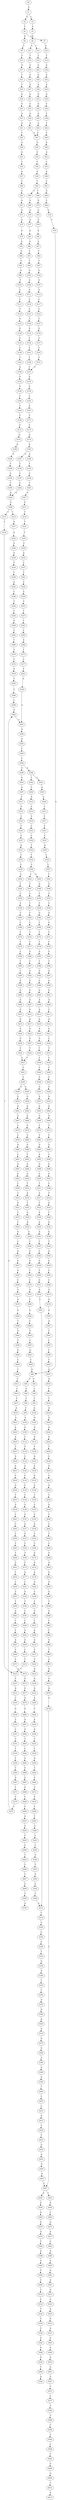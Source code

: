 strict digraph  {
	S0 -> S1 [ label = G ];
	S1 -> S2 [ label = G ];
	S1 -> S3 [ label = C ];
	S2 -> S4 [ label = T ];
	S3 -> S5 [ label = C ];
	S4 -> S6 [ label = A ];
	S4 -> S7 [ label = G ];
	S5 -> S8 [ label = G ];
	S6 -> S9 [ label = C ];
	S7 -> S10 [ label = G ];
	S8 -> S11 [ label = G ];
	S8 -> S12 [ label = C ];
	S9 -> S13 [ label = T ];
	S10 -> S14 [ label = T ];
	S11 -> S15 [ label = T ];
	S12 -> S16 [ label = T ];
	S13 -> S17 [ label = A ];
	S14 -> S18 [ label = G ];
	S15 -> S19 [ label = G ];
	S16 -> S20 [ label = G ];
	S17 -> S21 [ label = T ];
	S18 -> S22 [ label = G ];
	S19 -> S23 [ label = G ];
	S20 -> S24 [ label = G ];
	S21 -> S25 [ label = T ];
	S22 -> S26 [ label = A ];
	S23 -> S27 [ label = A ];
	S24 -> S28 [ label = A ];
	S25 -> S29 [ label = G ];
	S26 -> S30 [ label = A ];
	S27 -> S31 [ label = A ];
	S28 -> S32 [ label = A ];
	S29 -> S33 [ label = G ];
	S30 -> S34 [ label = C ];
	S31 -> S35 [ label = G ];
	S32 -> S36 [ label = G ];
	S33 -> S37 [ label = A ];
	S34 -> S38 [ label = C ];
	S35 -> S39 [ label = A ];
	S36 -> S40 [ label = A ];
	S37 -> S41 [ label = A ];
	S38 -> S42 [ label = T ];
	S39 -> S43 [ label = A ];
	S40 -> S44 [ label = A ];
	S41 -> S45 [ label = C ];
	S42 -> S46 [ label = C ];
	S43 -> S47 [ label = C ];
	S44 -> S47 [ label = C ];
	S45 -> S48 [ label = G ];
	S46 -> S49 [ label = G ];
	S47 -> S50 [ label = G ];
	S48 -> S51 [ label = G ];
	S49 -> S52 [ label = G ];
	S50 -> S53 [ label = G ];
	S51 -> S54 [ label = T ];
	S52 -> S55 [ label = C ];
	S53 -> S56 [ label = C ];
	S54 -> S57 [ label = A ];
	S55 -> S58 [ label = A ];
	S56 -> S59 [ label = A ];
	S57 -> S60 [ label = C ];
	S58 -> S61 [ label = C ];
	S59 -> S62 [ label = C ];
	S60 -> S63 [ label = G ];
	S61 -> S64 [ label = G ];
	S62 -> S65 [ label = C ];
	S62 -> S66 [ label = T ];
	S63 -> S67 [ label = A ];
	S64 -> S68 [ label = C ];
	S65 -> S69 [ label = G ];
	S66 -> S70 [ label = G ];
	S67 -> S71 [ label = A ];
	S68 -> S72 [ label = G ];
	S69 -> S73 [ label = G ];
	S70 -> S74 [ label = G ];
	S71 -> S75 [ label = G ];
	S72 -> S76 [ label = C ];
	S73 -> S77 [ label = G ];
	S74 -> S78 [ label = G ];
	S75 -> S79 [ label = A ];
	S76 -> S80 [ label = G ];
	S77 -> S81 [ label = A ];
	S78 -> S82 [ label = A ];
	S79 -> S83 [ label = A ];
	S80 -> S84 [ label = C ];
	S80 -> S85 [ label = G ];
	S81 -> S86 [ label = A ];
	S82 -> S87 [ label = A ];
	S83 -> S88 [ label = G ];
	S84 -> S89 [ label = G ];
	S85 -> S90 [ label = C ];
	S86 -> S91 [ label = T ];
	S87 -> S92 [ label = C ];
	S88 -> S93 [ label = T ];
	S89 -> S94 [ label = T ];
	S90 -> S95 [ label = T ];
	S91 -> S96 [ label = T ];
	S92 -> S97 [ label = T ];
	S93 -> S98 [ label = G ];
	S94 -> S99 [ label = C ];
	S95 -> S100 [ label = G ];
	S96 -> S101 [ label = G ];
	S97 -> S102 [ label = G ];
	S98 -> S103 [ label = T ];
	S99 -> S104 [ label = G ];
	S100 -> S105 [ label = G ];
	S101 -> S106 [ label = A ];
	S102 -> S107 [ label = G ];
	S103 -> S108 [ label = C ];
	S104 -> S109 [ label = A ];
	S105 -> S110 [ label = A ];
	S106 -> S111 [ label = A ];
	S107 -> S112 [ label = A ];
	S108 -> S113 [ label = C ];
	S109 -> S114 [ label = C ];
	S110 -> S115 [ label = A ];
	S111 -> S116 [ label = C ];
	S112 -> S117 [ label = C ];
	S113 -> S118 [ label = T ];
	S114 -> S119 [ label = G ];
	S115 -> S120 [ label = T ];
	S116 -> S121 [ label = C ];
	S117 -> S122 [ label = C ];
	S118 -> S123 [ label = G ];
	S119 -> S124 [ label = C ];
	S120 -> S125 [ label = G ];
	S121 -> S126 [ label = C ];
	S122 -> S127 [ label = C ];
	S123 -> S128 [ label = G ];
	S124 -> S129 [ label = G ];
	S125 -> S130 [ label = G ];
	S126 -> S131 [ label = G ];
	S127 -> S132 [ label = G ];
	S128 -> S133 [ label = C ];
	S129 -> S134 [ label = C ];
	S130 -> S135 [ label = G ];
	S131 -> S136 [ label = T ];
	S132 -> S137 [ label = T ];
	S133 -> S138 [ label = C ];
	S134 -> S139 [ label = C ];
	S135 -> S140 [ label = G ];
	S136 -> S141 [ label = C ];
	S137 -> S142 [ label = C ];
	S138 -> S143 [ label = T ];
	S139 -> S144 [ label = T ];
	S140 -> S145 [ label = T ];
	S141 -> S146 [ label = T ];
	S142 -> S147 [ label = T ];
	S143 -> S148 [ label = G ];
	S144 -> S149 [ label = C ];
	S145 -> S150 [ label = C ];
	S146 -> S151 [ label = C ];
	S147 -> S151 [ label = C ];
	S148 -> S152 [ label = G ];
	S149 -> S153 [ label = G ];
	S150 -> S154 [ label = C ];
	S151 -> S155 [ label = G ];
	S152 -> S156 [ label = G ];
	S153 -> S157 [ label = G ];
	S154 -> S158 [ label = G ];
	S155 -> S159 [ label = G ];
	S156 -> S160 [ label = T ];
	S157 -> S161 [ label = G ];
	S158 -> S162 [ label = C ];
	S159 -> S163 [ label = C ];
	S160 -> S164 [ label = C ];
	S161 -> S165 [ label = C ];
	S162 -> S166 [ label = C ];
	S163 -> S167 [ label = A ];
	S164 -> S168 [ label = C ];
	S165 -> S169 [ label = T ];
	S166 -> S170 [ label = G ];
	S167 -> S171 [ label = C ];
	S168 -> S172 [ label = C ];
	S169 -> S173 [ label = C ];
	S170 -> S174 [ label = G ];
	S171 -> S175 [ label = C ];
	S172 -> S176 [ label = G ];
	S173 -> S177 [ label = A ];
	S174 -> S178 [ label = A ];
	S175 -> S179 [ label = G ];
	S176 -> S180 [ label = A ];
	S177 -> S181 [ label = C ];
	S178 -> S182 [ label = A ];
	S179 -> S183 [ label = A ];
	S180 -> S184 [ label = G ];
	S181 -> S185 [ label = G ];
	S182 -> S186 [ label = C ];
	S183 -> S187 [ label = G ];
	S183 -> S188 [ label = A ];
	S184 -> S189 [ label = T ];
	S185 -> S190 [ label = T ];
	S186 -> S191 [ label = T ];
	S187 -> S192 [ label = T ];
	S188 -> S193 [ label = T ];
	S189 -> S194 [ label = C ];
	S190 -> S195 [ label = C ];
	S191 -> S196 [ label = G ];
	S192 -> S197 [ label = C ];
	S193 -> S198 [ label = G ];
	S194 -> S199 [ label = C ];
	S195 -> S200 [ label = C ];
	S196 -> S201 [ label = C ];
	S197 -> S202 [ label = C ];
	S198 -> S203 [ label = T ];
	S199 -> S204 [ label = A ];
	S200 -> S205 [ label = A ];
	S201 -> S206 [ label = A ];
	S202 -> S204 [ label = A ];
	S203 -> S207 [ label = A ];
	S204 -> S208 [ label = G ];
	S205 -> S209 [ label = G ];
	S206 -> S210 [ label = A ];
	S207 -> S211 [ label = G ];
	S208 -> S212 [ label = T ];
	S208 -> S213 [ label = C ];
	S209 -> S214 [ label = C ];
	S210 -> S215 [ label = C ];
	S211 -> S216 [ label = T ];
	S212 -> S217 [ label = A ];
	S213 -> S218 [ label = T ];
	S214 -> S219 [ label = T ];
	S215 -> S220 [ label = C ];
	S216 -> S221 [ label = T ];
	S217 -> S222 [ label = G ];
	S218 -> S223 [ label = T ];
	S219 -> S223 [ label = T ];
	S220 -> S224 [ label = A ];
	S221 -> S225 [ label = T ];
	S222 -> S226 [ label = G ];
	S223 -> S227 [ label = C ];
	S224 -> S228 [ label = G ];
	S225 -> S229 [ label = C ];
	S226 -> S230 [ label = G ];
	S227 -> S231 [ label = A ];
	S228 -> S232 [ label = A ];
	S229 -> S233 [ label = A ];
	S230 -> S234 [ label = T ];
	S231 -> S235 [ label = C ];
	S232 -> S236 [ label = A ];
	S233 -> S237 [ label = C ];
	S234 -> S238 [ label = C ];
	S235 -> S239 [ label = G ];
	S236 -> S240 [ label = C ];
	S237 -> S241 [ label = T ];
	S238 -> S242 [ label = A ];
	S239 -> S243 [ label = C ];
	S240 -> S244 [ label = A ];
	S241 -> S245 [ label = C ];
	S242 -> S246 [ label = C ];
	S243 -> S247 [ label = C ];
	S244 -> S248 [ label = G ];
	S245 -> S249 [ label = C ];
	S246 -> S250 [ label = T ];
	S247 -> S251 [ label = C ];
	S248 -> S252 [ label = C ];
	S249 -> S253 [ label = T ];
	S250 -> S254 [ label = C ];
	S251 -> S255 [ label = T ];
	S252 -> S256 [ label = C ];
	S253 -> S257 [ label = T ];
	S254 -> S258 [ label = G ];
	S255 -> S259 [ label = T ];
	S256 -> S260 [ label = G ];
	S257 -> S261 [ label = T ];
	S258 -> S262 [ label = C ];
	S259 -> S263 [ label = C ];
	S260 -> S264 [ label = T ];
	S261 -> S265 [ label = C ];
	S262 -> S266 [ label = T ];
	S263 -> S267 [ label = A ];
	S264 -> S268 [ label = C ];
	S265 -> S269 [ label = A ];
	S266 -> S270 [ label = T ];
	S267 -> S271 [ label = T ];
	S268 -> S272 [ label = C ];
	S269 -> S273 [ label = T ];
	S270 -> S274 [ label = C ];
	S271 -> S275 [ label = C ];
	S272 -> S276 [ label = T ];
	S273 -> S277 [ label = C ];
	S274 -> S278 [ label = A ];
	S275 -> S279 [ label = C ];
	S276 -> S280 [ label = C ];
	S277 -> S281 [ label = C ];
	S278 -> S282 [ label = T ];
	S279 -> S283 [ label = A ];
	S280 -> S284 [ label = T ];
	S281 -> S285 [ label = A ];
	S282 -> S286 [ label = C ];
	S283 -> S287 [ label = G ];
	S284 -> S288 [ label = G ];
	S285 -> S287 [ label = G ];
	S286 -> S289 [ label = C ];
	S287 -> S290 [ label = A ];
	S288 -> S291 [ label = T ];
	S289 -> S283 [ label = A ];
	S290 -> S292 [ label = A ];
	S291 -> S293 [ label = C ];
	S292 -> S294 [ label = C ];
	S293 -> S295 [ label = G ];
	S294 -> S296 [ label = C ];
	S295 -> S297 [ label = T ];
	S296 -> S298 [ label = A ];
	S296 -> S299 [ label = G ];
	S297 -> S300 [ label = G ];
	S298 -> S301 [ label = G ];
	S298 -> S302 [ label = C ];
	S299 -> S303 [ label = G ];
	S300 -> S304 [ label = G ];
	S301 -> S305 [ label = A ];
	S302 -> S306 [ label = C ];
	S303 -> S307 [ label = A ];
	S304 -> S308 [ label = T ];
	S305 -> S309 [ label = C ];
	S306 -> S310 [ label = A ];
	S307 -> S311 [ label = C ];
	S308 -> S312 [ label = A ];
	S309 -> S313 [ label = T ];
	S310 -> S314 [ label = C ];
	S311 -> S315 [ label = G ];
	S312 -> S316 [ label = C ];
	S313 -> S317 [ label = C ];
	S314 -> S318 [ label = C ];
	S315 -> S319 [ label = C ];
	S316 -> S320 [ label = C ];
	S317 -> S321 [ label = C ];
	S318 -> S322 [ label = C ];
	S319 -> S323 [ label = C ];
	S320 -> S324 [ label = G ];
	S321 -> S325 [ label = C ];
	S322 -> S326 [ label = C ];
	S323 -> S327 [ label = C ];
	S324 -> S328 [ label = G ];
	S325 -> S329 [ label = A ];
	S326 -> S330 [ label = T ];
	S327 -> S331 [ label = A ];
	S328 -> S332 [ label = T ];
	S329 -> S333 [ label = T ];
	S330 -> S334 [ label = T ];
	S331 -> S335 [ label = T ];
	S332 -> S336 [ label = G ];
	S333 -> S337 [ label = C ];
	S334 -> S338 [ label = C ];
	S335 -> S339 [ label = C ];
	S336 -> S340 [ label = G ];
	S337 -> S341 [ label = T ];
	S338 -> S342 [ label = C ];
	S338 -> S343 [ label = G ];
	S339 -> S344 [ label = G ];
	S340 -> S345 [ label = T ];
	S341 -> S346 [ label = G ];
	S342 -> S347 [ label = T ];
	S343 -> S348 [ label = A ];
	S344 -> S349 [ label = T ];
	S345 -> S350 [ label = T ];
	S346 -> S351 [ label = C ];
	S347 -> S352 [ label = G ];
	S348 -> S353 [ label = T ];
	S349 -> S354 [ label = C ];
	S350 -> S355 [ label = A ];
	S351 -> S356 [ label = C ];
	S352 -> S357 [ label = T ];
	S353 -> S358 [ label = C ];
	S354 -> S359 [ label = C ];
	S355 -> S360 [ label = G ];
	S356 -> S361 [ label = A ];
	S357 -> S362 [ label = C ];
	S358 -> S363 [ label = G ];
	S359 -> S364 [ label = T ];
	S360 -> S365 [ label = A ];
	S361 -> S366 [ label = G ];
	S362 -> S367 [ label = C ];
	S363 -> S368 [ label = T ];
	S364 -> S369 [ label = C ];
	S365 -> S370 [ label = A ];
	S366 -> S371 [ label = T ];
	S367 -> S372 [ label = T ];
	S368 -> S373 [ label = T ];
	S369 -> S374 [ label = T ];
	S370 -> S375 [ label = G ];
	S371 -> S376 [ label = C ];
	S372 -> S377 [ label = T ];
	S373 -> S378 [ label = T ];
	S374 -> S379 [ label = T ];
	S375 -> S380 [ label = G ];
	S376 -> S381 [ label = G ];
	S377 -> S382 [ label = G ];
	S378 -> S383 [ label = G ];
	S379 -> S384 [ label = C ];
	S380 -> S385 [ label = G ];
	S381 -> S386 [ label = T ];
	S382 -> S387 [ label = T ];
	S383 -> S388 [ label = T ];
	S384 -> S389 [ label = T ];
	S385 -> S390 [ label = G ];
	S386 -> S391 [ label = A ];
	S387 -> S392 [ label = A ];
	S388 -> S393 [ label = A ];
	S389 -> S394 [ label = C ];
	S390 -> S395 [ label = G ];
	S391 -> S396 [ label = A ];
	S392 -> S397 [ label = G ];
	S393 -> S398 [ label = G ];
	S394 -> S399 [ label = G ];
	S395 -> S400 [ label = T ];
	S396 -> S401 [ label = G ];
	S397 -> S402 [ label = G ];
	S398 -> S403 [ label = G ];
	S399 -> S404 [ label = G ];
	S400 -> S405 [ label = C ];
	S401 -> S406 [ label = A ];
	S402 -> S407 [ label = A ];
	S403 -> S408 [ label = A ];
	S404 -> S409 [ label = A ];
	S405 -> S410 [ label = C ];
	S406 -> S411 [ label = C ];
	S407 -> S412 [ label = G ];
	S408 -> S413 [ label = A ];
	S409 -> S414 [ label = G ];
	S410 -> S415 [ label = G ];
	S411 -> S416 [ label = G ];
	S412 -> S417 [ label = A ];
	S413 -> S418 [ label = A ];
	S414 -> S419 [ label = A ];
	S415 -> S420 [ label = T ];
	S416 -> S421 [ label = G ];
	S417 -> S422 [ label = G ];
	S418 -> S423 [ label = G ];
	S419 -> S424 [ label = G ];
	S420 -> S425 [ label = C ];
	S421 -> S426 [ label = C ];
	S422 -> S427 [ label = G ];
	S423 -> S428 [ label = G ];
	S424 -> S429 [ label = G ];
	S425 -> S430 [ label = G ];
	S426 -> S431 [ label = T ];
	S427 -> S432 [ label = T ];
	S428 -> S433 [ label = T ];
	S429 -> S434 [ label = T ];
	S430 -> S435 [ label = G ];
	S431 -> S436 [ label = C ];
	S432 -> S437 [ label = C ];
	S433 -> S438 [ label = C ];
	S434 -> S437 [ label = C ];
	S435 -> S439 [ label = A ];
	S436 -> S440 [ label = T ];
	S437 -> S441 [ label = C ];
	S438 -> S442 [ label = C ];
	S439 -> S443 [ label = A ];
	S440 -> S444 [ label = C ];
	S441 -> S445 [ label = C ];
	S442 -> S446 [ label = C ];
	S443 -> S447 [ label = C ];
	S444 -> S448 [ label = G ];
	S445 -> S449 [ label = A ];
	S445 -> S450 [ label = G ];
	S446 -> S451 [ label = G ];
	S447 -> S452 [ label = A ];
	S447 -> S453 [ label = T ];
	S448 -> S454 [ label = A ];
	S449 -> S455 [ label = G ];
	S450 -> S456 [ label = G ];
	S451 -> S457 [ label = A ];
	S452 -> S458 [ label = G ];
	S453 -> S459 [ label = A ];
	S454 -> S460 [ label = A ];
	S455 -> S461 [ label = A ];
	S456 -> S462 [ label = A ];
	S457 -> S463 [ label = A ];
	S458 -> S464 [ label = G ];
	S459 -> S465 [ label = C ];
	S460 -> S466 [ label = G ];
	S461 -> S467 [ label = G ];
	S462 -> S468 [ label = G ];
	S463 -> S469 [ label = G ];
	S464 -> S470 [ label = A ];
	S465 -> S471 [ label = A ];
	S466 -> S472 [ label = T ];
	S467 -> S473 [ label = C ];
	S468 -> S474 [ label = G ];
	S469 -> S475 [ label = T ];
	S470 -> S476 [ label = A ];
	S471 -> S477 [ label = A ];
	S472 -> S478 [ label = C ];
	S473 -> S479 [ label = C ];
	S474 -> S480 [ label = C ];
	S475 -> S481 [ label = C ];
	S476 -> S482 [ label = T ];
	S477 -> S483 [ label = C ];
	S478 -> S484 [ label = G ];
	S479 -> S485 [ label = A ];
	S480 -> S486 [ label = G ];
	S481 -> S487 [ label = G ];
	S482 -> S488 [ label = A ];
	S483 -> S489 [ label = G ];
	S484 -> S490 [ label = C ];
	S485 -> S491 [ label = C ];
	S486 -> S492 [ label = T ];
	S487 -> S493 [ label = A ];
	S488 -> S494 [ label = G ];
	S489 -> S495 [ label = A ];
	S490 -> S496 [ label = G ];
	S491 -> S497 [ label = G ];
	S492 -> S498 [ label = G ];
	S493 -> S499 [ label = G ];
	S494 -> S500 [ label = T ];
	S495 -> S501 [ label = A ];
	S496 -> S502 [ label = G ];
	S497 -> S503 [ label = G ];
	S498 -> S504 [ label = G ];
	S499 -> S505 [ label = G ];
	S500 -> S506 [ label = C ];
	S501 -> S507 [ label = A ];
	S502 -> S508 [ label = C ];
	S503 -> S509 [ label = T ];
	S504 -> S510 [ label = T ];
	S505 -> S511 [ label = T ];
	S506 -> S512 [ label = T ];
	S507 -> S513 [ label = A ];
	S508 -> S514 [ label = T ];
	S509 -> S515 [ label = T ];
	S510 -> S516 [ label = A ];
	S511 -> S517 [ label = A ];
	S512 -> S518 [ label = C ];
	S513 -> S519 [ label = C ];
	S514 -> S520 [ label = A ];
	S515 -> S521 [ label = A ];
	S516 -> S522 [ label = T ];
	S517 -> S523 [ label = T ];
	S518 -> S524 [ label = T ];
	S519 -> S525 [ label = A ];
	S520 -> S526 [ label = T ];
	S521 -> S527 [ label = C ];
	S522 -> S528 [ label = G ];
	S523 -> S529 [ label = A ];
	S524 -> S530 [ label = C ];
	S525 -> S531 [ label = G ];
	S526 -> S532 [ label = A ];
	S527 -> S533 [ label = T ];
	S528 -> S534 [ label = A ];
	S529 -> S535 [ label = A ];
	S530 -> S536 [ label = T ];
	S531 -> S537 [ label = A ];
	S532 -> S538 [ label = G ];
	S533 -> S539 [ label = G ];
	S534 -> S540 [ label = G ];
	S535 -> S541 [ label = G ];
	S536 -> S542 [ label = G ];
	S537 -> S543 [ label = A ];
	S538 -> S544 [ label = T ];
	S539 -> S545 [ label = C ];
	S540 -> S546 [ label = C ];
	S541 -> S547 [ label = T ];
	S542 -> S548 [ label = A ];
	S543 -> S549 [ label = G ];
	S544 -> S550 [ label = A ];
	S545 -> S551 [ label = A ];
	S546 -> S552 [ label = G ];
	S547 -> S553 [ label = C ];
	S548 -> S554 [ label = G ];
	S549 -> S555 [ label = G ];
	S550 -> S556 [ label = G ];
	S551 -> S557 [ label = G ];
	S552 -> S558 [ label = G ];
	S553 -> S559 [ label = G ];
	S554 -> S560 [ label = T ];
	S555 -> S561 [ label = G ];
	S556 -> S562 [ label = C ];
	S557 -> S563 [ label = A ];
	S558 -> S564 [ label = T ];
	S559 -> S565 [ label = T ];
	S560 -> S566 [ label = A ];
	S561 -> S567 [ label = G ];
	S562 -> S568 [ label = C ];
	S563 -> S569 [ label = C ];
	S564 -> S570 [ label = C ];
	S565 -> S571 [ label = G ];
	S567 -> S572 [ label = T ];
	S568 -> S573 [ label = G ];
	S569 -> S574 [ label = G ];
	S570 -> S575 [ label = G ];
	S571 -> S576 [ label = G ];
	S572 -> S577 [ label = C ];
	S573 -> S578 [ label = A ];
	S574 -> S579 [ label = G ];
	S575 -> S580 [ label = C ];
	S576 -> S581 [ label = T ];
	S577 -> S582 [ label = T ];
	S578 -> S583 [ label = A ];
	S579 -> S584 [ label = A ];
	S580 -> S585 [ label = A ];
	S581 -> S312 [ label = A ];
	S582 -> S586 [ label = C ];
	S583 -> S587 [ label = A ];
	S584 -> S588 [ label = C ];
	S585 -> S589 [ label = C ];
	S586 -> S590 [ label = T ];
	S587 -> S591 [ label = C ];
	S588 -> S592 [ label = A ];
	S589 -> S593 [ label = G ];
	S590 -> S594 [ label = C ];
	S591 -> S595 [ label = C ];
	S592 -> S596 [ label = C ];
	S593 -> S597 [ label = C ];
	S594 -> S598 [ label = G ];
	S595 -> S599 [ label = C ];
	S596 -> S600 [ label = A ];
	S597 -> S601 [ label = G ];
	S598 -> S602 [ label = T ];
	S599 -> S603 [ label = C ];
	S600 -> S604 [ label = C ];
	S601 -> S605 [ label = C ];
	S602 -> S606 [ label = G ];
	S603 -> S607 [ label = G ];
	S604 -> S608 [ label = C ];
	S605 -> S80 [ label = G ];
	S606 -> S609 [ label = G ];
	S607 -> S610 [ label = A ];
	S608 -> S611 [ label = T ];
	S609 -> S612 [ label = T ];
	S610 -> S613 [ label = C ];
	S611 -> S614 [ label = C ];
	S612 -> S615 [ label = A ];
	S613 -> S616 [ label = T ];
	S614 -> S617 [ label = T ];
	S616 -> S618 [ label = A ];
	S617 -> S619 [ label = A ];
	S618 -> S620 [ label = G ];
	S619 -> S621 [ label = G ];
	S620 -> S622 [ label = A ];
	S621 -> S623 [ label = A ];
	S622 -> S624 [ label = A ];
	S623 -> S625 [ label = A ];
	S624 -> S626 [ label = T ];
	S625 -> S627 [ label = C ];
	S626 -> S628 [ label = C ];
	S627 -> S629 [ label = G ];
	S628 -> S630 [ label = G ];
	S629 -> S631 [ label = A ];
	S630 -> S632 [ label = G ];
	S631 -> S633 [ label = G ];
	S632 -> S634 [ label = G ];
	S633 -> S635 [ label = G ];
	S634 -> S636 [ label = T ];
	S635 -> S637 [ label = T ];
	S636 -> S638 [ label = A ];
	S637 -> S639 [ label = G ];
	S638 -> S640 [ label = T ];
	S639 -> S641 [ label = T ];
	S640 -> S642 [ label = C ];
	S641 -> S643 [ label = C ];
	S642 -> S644 [ label = C ];
	S643 -> S645 [ label = C ];
	S644 -> S646 [ label = C ];
	S645 -> S647 [ label = C ];
	S646 -> S648 [ label = G ];
	S647 -> S649 [ label = T ];
	S648 -> S650 [ label = A ];
	S649 -> S651 [ label = G ];
	S650 -> S652 [ label = A ];
	S651 -> S653 [ label = T ];
	S652 -> S654 [ label = A ];
	S653 -> S655 [ label = C ];
	S654 -> S656 [ label = G ];
	S655 -> S657 [ label = C ];
	S656 -> S658 [ label = T ];
	S657 -> S659 [ label = T ];
	S658 -> S660 [ label = G ];
	S659 -> S661 [ label = A ];
	S660 -> S662 [ label = T ];
	S661 -> S663 [ label = C ];
	S662 -> S664 [ label = C ];
	S663 -> S665 [ label = T ];
	S664 -> S666 [ label = G ];
	S665 -> S667 [ label = A ];
	S666 -> S668 [ label = T ];
	S667 -> S669 [ label = C ];
	S668 -> S670 [ label = C ];
	S669 -> S671 [ label = C ];
	S670 -> S672 [ label = G ];
	S671 -> S673 [ label = A ];
	S672 -> S674 [ label = G ];
	S673 -> S675 [ label = G ];
	S674 -> S676 [ label = A ];
	S675 -> S677 [ label = G ];
	S676 -> S678 [ label = A ];
	S677 -> S679 [ label = A ];
	S678 -> S447 [ label = C ];
	S679 -> S680 [ label = G ];
	S680 -> S681 [ label = A ];
	S681 -> S682 [ label = G ];
	S682 -> S683 [ label = T ];
	S683 -> S684 [ label = C ];
	S684 -> S685 [ label = A ];
	S685 -> S686 [ label = G ];
	S686 -> S687 [ label = G ];
	S687 -> S688 [ label = A ];
	S688 -> S689 [ label = C ];
	S689 -> S690 [ label = C ];
	S690 -> S691 [ label = A ];
	S691 -> S692 [ label = G ];
	S692 -> S693 [ label = T ];
	S693 -> S694 [ label = C ];
	S694 -> S695 [ label = T ];
	S695 -> S696 [ label = C ];
	S696 -> S697 [ label = T ];
	S697 -> S698 [ label = G ];
	S698 -> S699 [ label = T ];
	S699 -> S700 [ label = A ];
}
